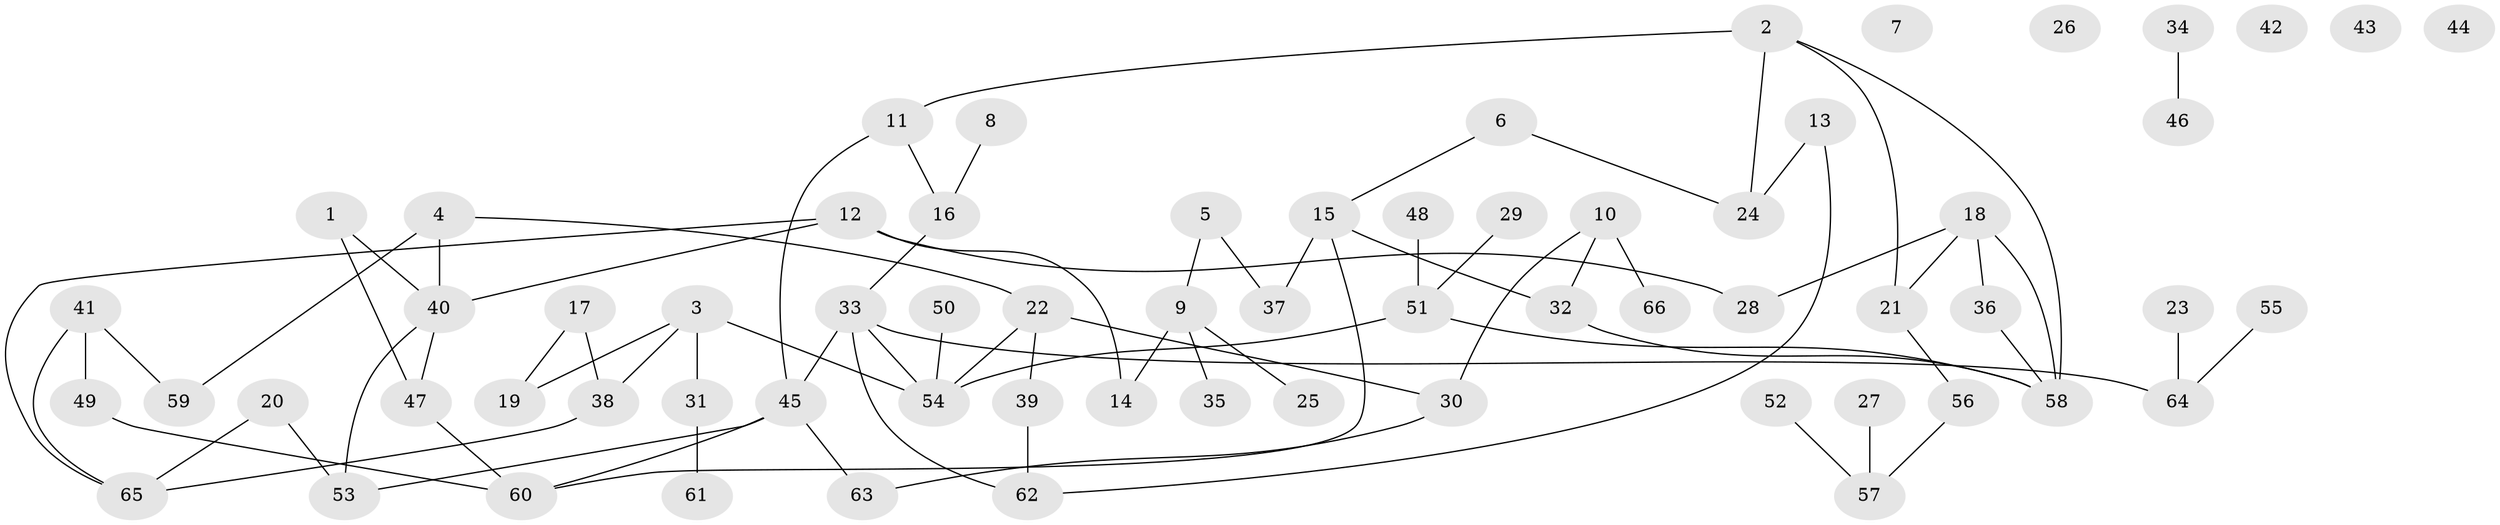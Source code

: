 // coarse degree distribution, {2: 0.23076923076923078, 0: 0.1282051282051282, 4: 0.15384615384615385, 3: 0.10256410256410256, 1: 0.28205128205128205, 5: 0.05128205128205128, 6: 0.02564102564102564, 7: 0.02564102564102564}
// Generated by graph-tools (version 1.1) at 2025/43/03/04/25 21:43:09]
// undirected, 66 vertices, 79 edges
graph export_dot {
graph [start="1"]
  node [color=gray90,style=filled];
  1;
  2;
  3;
  4;
  5;
  6;
  7;
  8;
  9;
  10;
  11;
  12;
  13;
  14;
  15;
  16;
  17;
  18;
  19;
  20;
  21;
  22;
  23;
  24;
  25;
  26;
  27;
  28;
  29;
  30;
  31;
  32;
  33;
  34;
  35;
  36;
  37;
  38;
  39;
  40;
  41;
  42;
  43;
  44;
  45;
  46;
  47;
  48;
  49;
  50;
  51;
  52;
  53;
  54;
  55;
  56;
  57;
  58;
  59;
  60;
  61;
  62;
  63;
  64;
  65;
  66;
  1 -- 40;
  1 -- 47;
  2 -- 11;
  2 -- 21;
  2 -- 24;
  2 -- 58;
  3 -- 19;
  3 -- 31;
  3 -- 38;
  3 -- 54;
  4 -- 22;
  4 -- 40;
  4 -- 59;
  5 -- 9;
  5 -- 37;
  6 -- 15;
  6 -- 24;
  8 -- 16;
  9 -- 14;
  9 -- 25;
  9 -- 35;
  10 -- 30;
  10 -- 32;
  10 -- 66;
  11 -- 16;
  11 -- 45;
  12 -- 14;
  12 -- 28;
  12 -- 40;
  12 -- 65;
  13 -- 24;
  13 -- 62;
  15 -- 32;
  15 -- 37;
  15 -- 60;
  16 -- 33;
  17 -- 19;
  17 -- 38;
  18 -- 21;
  18 -- 28;
  18 -- 36;
  18 -- 58;
  20 -- 53;
  20 -- 65;
  21 -- 56;
  22 -- 30;
  22 -- 39;
  22 -- 54;
  23 -- 64;
  27 -- 57;
  29 -- 51;
  30 -- 63;
  31 -- 61;
  32 -- 58;
  33 -- 45;
  33 -- 54;
  33 -- 62;
  33 -- 64;
  34 -- 46;
  36 -- 58;
  38 -- 65;
  39 -- 62;
  40 -- 47;
  40 -- 53;
  41 -- 49;
  41 -- 59;
  41 -- 65;
  45 -- 53;
  45 -- 60;
  45 -- 63;
  47 -- 60;
  48 -- 51;
  49 -- 60;
  50 -- 54;
  51 -- 54;
  51 -- 58;
  52 -- 57;
  55 -- 64;
  56 -- 57;
}
